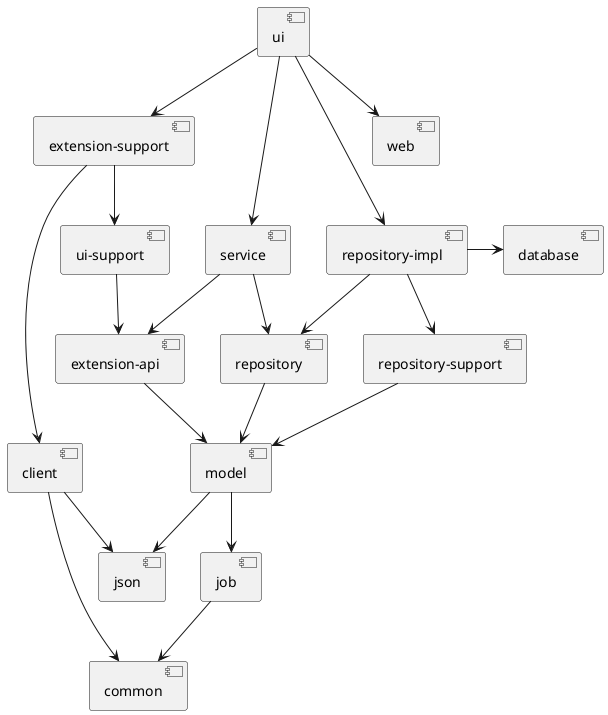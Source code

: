 @startuml
component [client]
component [common]
component [database]
component [extension-api]
component [extension-support]
component [job]
component [json]
component [model]
component [repository]
component [repository-impl]
component [repository-support]
component [service]
component [ui]
component [ui-support]
component [web]

[client] --> [common]
[client] --> [json]

[extension-api] --> [model]

[extension-support] --> [client]
[extension-support] --> [ui-support]

[job] --> [common]

[model] --> [json]
[model] --> [job]

[repository] --> [model]

[repository-impl] -right-> [database]
[repository-impl] --> [repository]
[repository-impl] --> [repository-support]

[repository-support] --> [model]

[service] --> [repository]
[service] --> [extension-api]

[ui] --> [extension-support]
[ui] --> [service]
[ui] --> [repository-impl]
[ui] --> [web]

[ui-support] --> [extension-api]

@enduml
